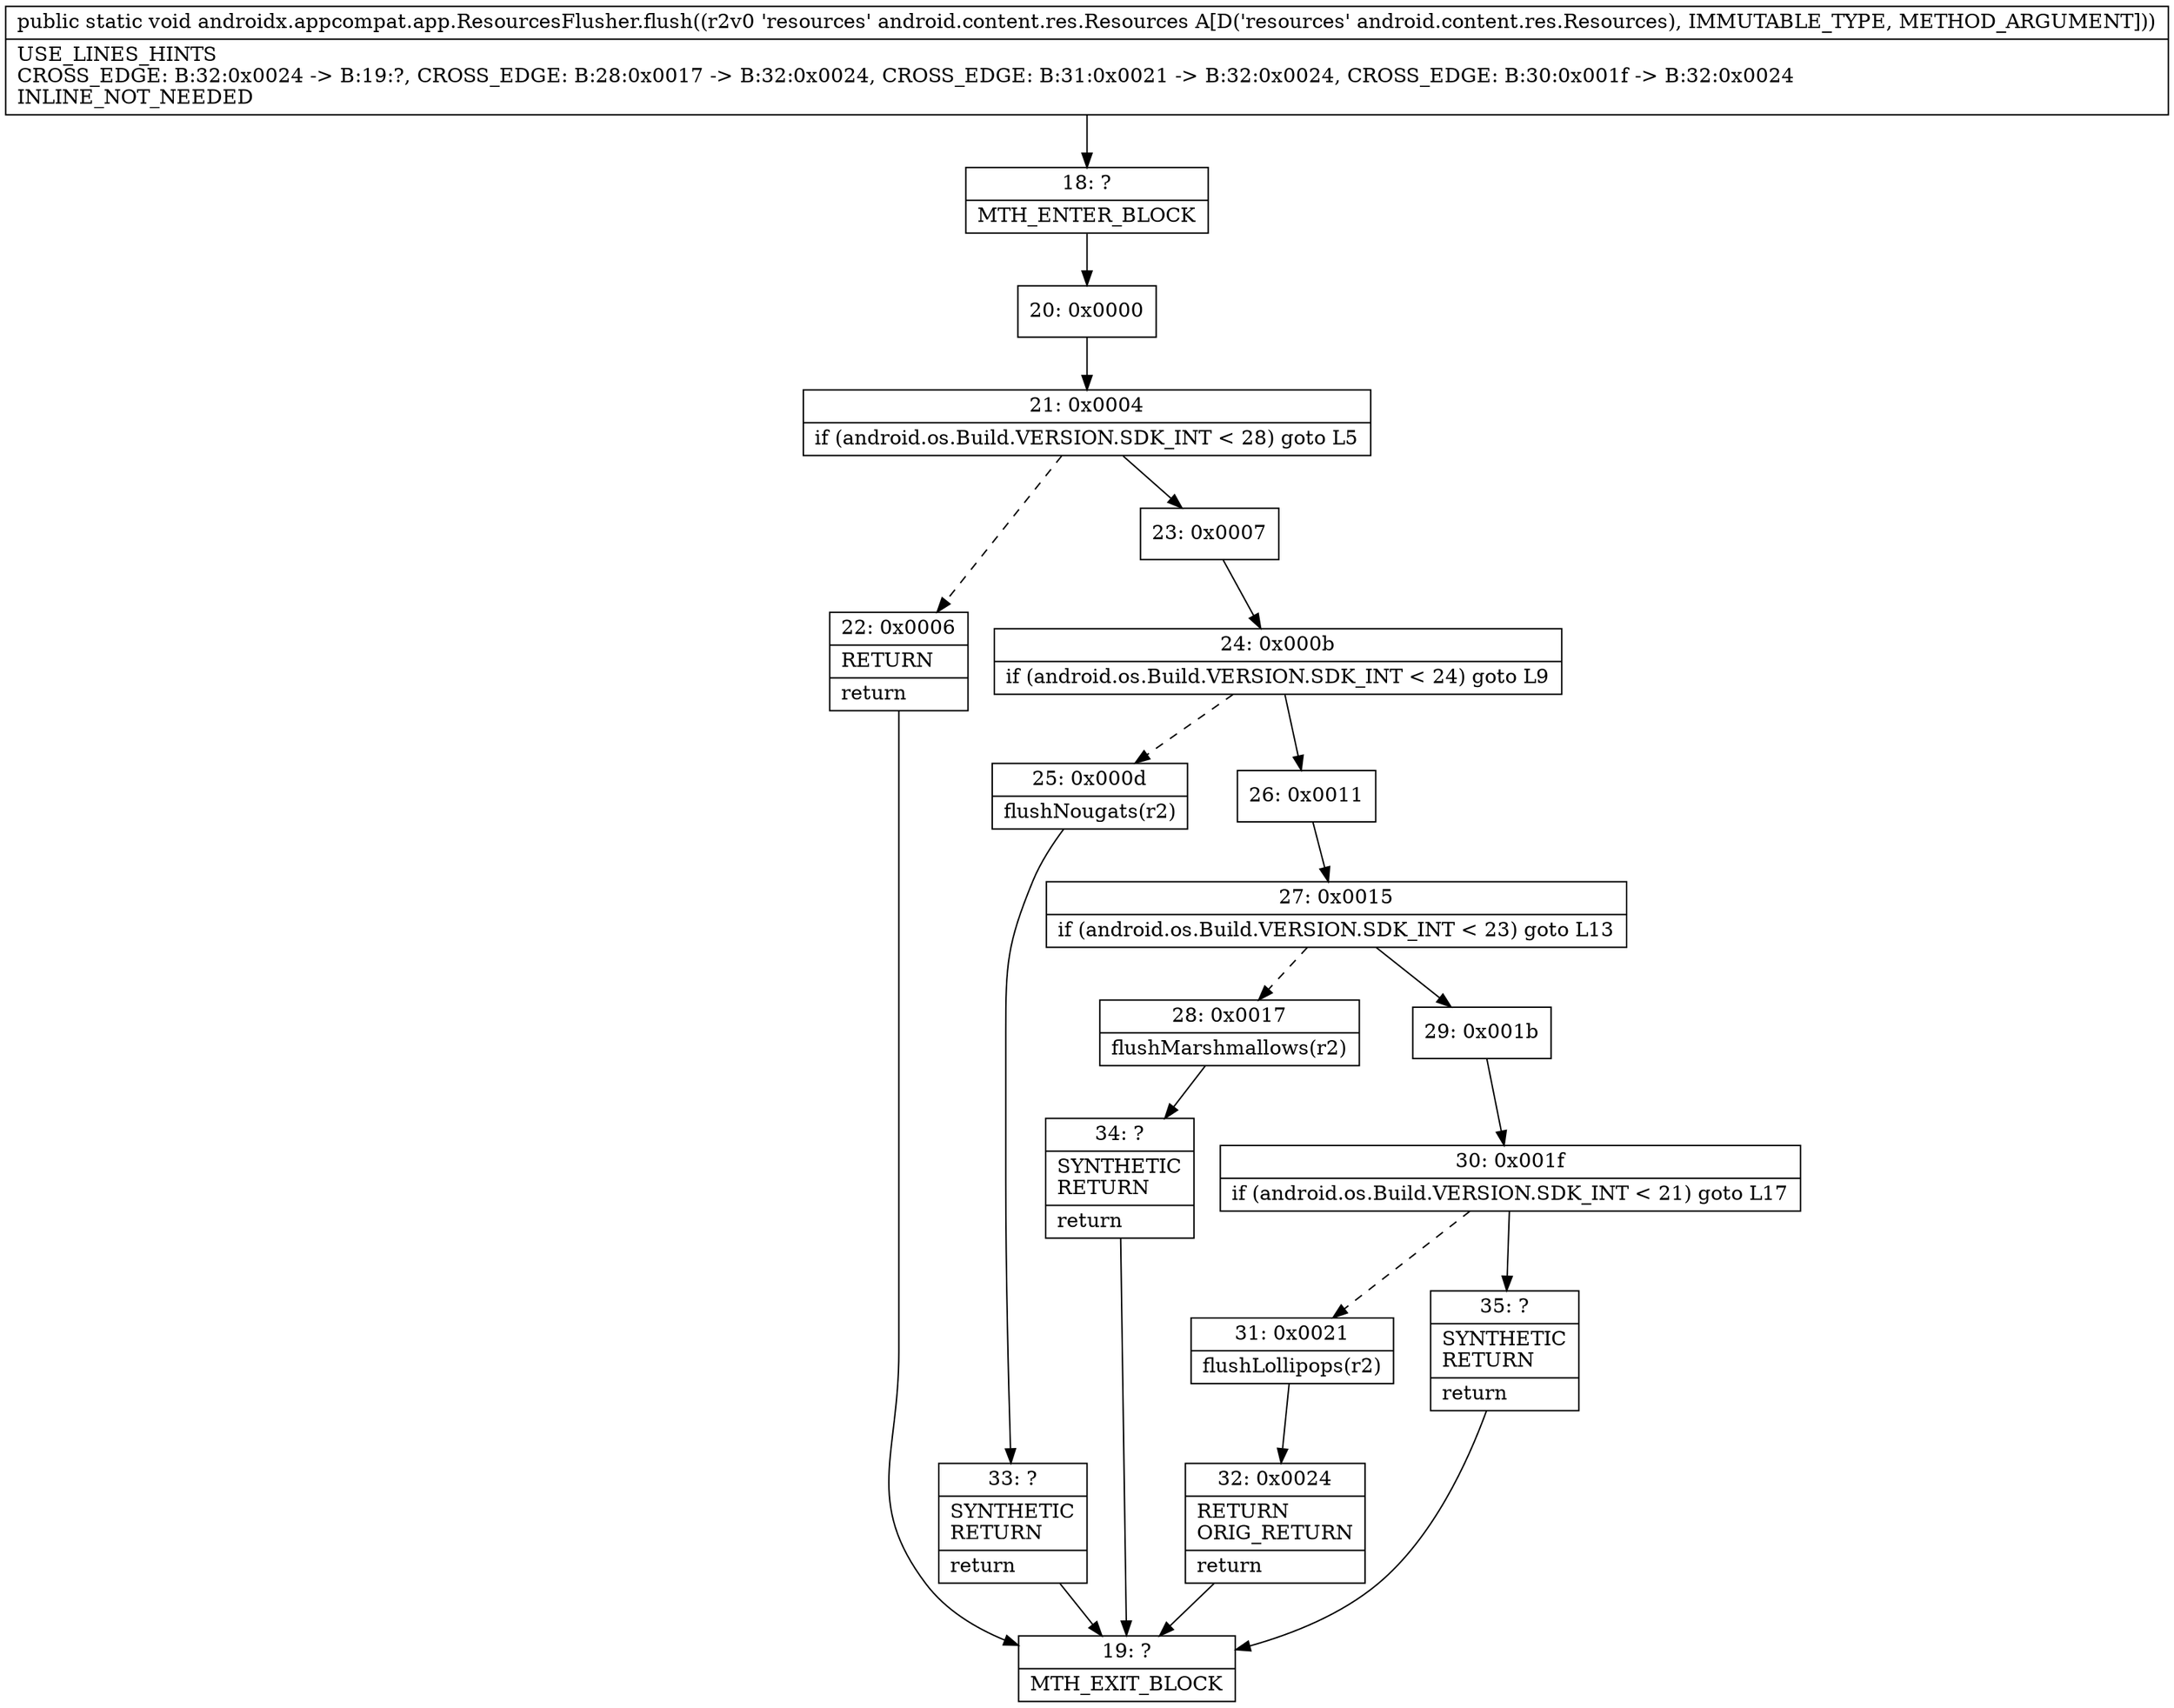 digraph "CFG forandroidx.appcompat.app.ResourcesFlusher.flush(Landroid\/content\/res\/Resources;)V" {
Node_18 [shape=record,label="{18\:\ ?|MTH_ENTER_BLOCK\l}"];
Node_20 [shape=record,label="{20\:\ 0x0000}"];
Node_21 [shape=record,label="{21\:\ 0x0004|if (android.os.Build.VERSION.SDK_INT \< 28) goto L5\l}"];
Node_22 [shape=record,label="{22\:\ 0x0006|RETURN\l|return\l}"];
Node_19 [shape=record,label="{19\:\ ?|MTH_EXIT_BLOCK\l}"];
Node_23 [shape=record,label="{23\:\ 0x0007}"];
Node_24 [shape=record,label="{24\:\ 0x000b|if (android.os.Build.VERSION.SDK_INT \< 24) goto L9\l}"];
Node_25 [shape=record,label="{25\:\ 0x000d|flushNougats(r2)\l}"];
Node_33 [shape=record,label="{33\:\ ?|SYNTHETIC\lRETURN\l|return\l}"];
Node_26 [shape=record,label="{26\:\ 0x0011}"];
Node_27 [shape=record,label="{27\:\ 0x0015|if (android.os.Build.VERSION.SDK_INT \< 23) goto L13\l}"];
Node_28 [shape=record,label="{28\:\ 0x0017|flushMarshmallows(r2)\l}"];
Node_34 [shape=record,label="{34\:\ ?|SYNTHETIC\lRETURN\l|return\l}"];
Node_29 [shape=record,label="{29\:\ 0x001b}"];
Node_30 [shape=record,label="{30\:\ 0x001f|if (android.os.Build.VERSION.SDK_INT \< 21) goto L17\l}"];
Node_31 [shape=record,label="{31\:\ 0x0021|flushLollipops(r2)\l}"];
Node_32 [shape=record,label="{32\:\ 0x0024|RETURN\lORIG_RETURN\l|return\l}"];
Node_35 [shape=record,label="{35\:\ ?|SYNTHETIC\lRETURN\l|return\l}"];
MethodNode[shape=record,label="{public static void androidx.appcompat.app.ResourcesFlusher.flush((r2v0 'resources' android.content.res.Resources A[D('resources' android.content.res.Resources), IMMUTABLE_TYPE, METHOD_ARGUMENT]))  | USE_LINES_HINTS\lCROSS_EDGE: B:32:0x0024 \-\> B:19:?, CROSS_EDGE: B:28:0x0017 \-\> B:32:0x0024, CROSS_EDGE: B:31:0x0021 \-\> B:32:0x0024, CROSS_EDGE: B:30:0x001f \-\> B:32:0x0024\lINLINE_NOT_NEEDED\l}"];
MethodNode -> Node_18;Node_18 -> Node_20;
Node_20 -> Node_21;
Node_21 -> Node_22[style=dashed];
Node_21 -> Node_23;
Node_22 -> Node_19;
Node_23 -> Node_24;
Node_24 -> Node_25[style=dashed];
Node_24 -> Node_26;
Node_25 -> Node_33;
Node_33 -> Node_19;
Node_26 -> Node_27;
Node_27 -> Node_28[style=dashed];
Node_27 -> Node_29;
Node_28 -> Node_34;
Node_34 -> Node_19;
Node_29 -> Node_30;
Node_30 -> Node_31[style=dashed];
Node_30 -> Node_35;
Node_31 -> Node_32;
Node_32 -> Node_19;
Node_35 -> Node_19;
}

